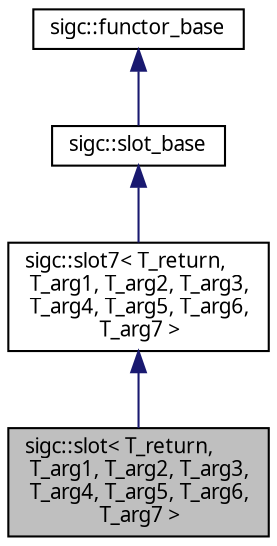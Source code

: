 digraph "sigc::slot&lt; T_return, T_arg1, T_arg2, T_arg3, T_arg4, T_arg5, T_arg6, T_arg7 &gt;"
{
  edge [fontname="Sans",fontsize="10",labelfontname="Sans",labelfontsize="10"];
  node [fontname="Sans",fontsize="10",shape=record];
  Node1 [label="sigc::slot\< T_return,\l T_arg1, T_arg2, T_arg3,\l T_arg4, T_arg5, T_arg6,\l T_arg7 \>",height=0.2,width=0.4,color="black", fillcolor="grey75", style="filled" fontcolor="black"];
  Node2 -> Node1 [dir="back",color="midnightblue",fontsize="10",style="solid",fontname="Sans"];
  Node2 [label="sigc::slot7\< T_return,\l T_arg1, T_arg2, T_arg3,\l T_arg4, T_arg5, T_arg6,\l T_arg7 \>",height=0.2,width=0.4,color="black", fillcolor="white", style="filled",URL="$classsigc_1_1slot7.html",tooltip="Converts an arbitrary functor to a unified type which is opaque."];
  Node3 -> Node2 [dir="back",color="midnightblue",fontsize="10",style="solid",fontname="Sans"];
  Node3 [label="sigc::slot_base",height=0.2,width=0.4,color="black", fillcolor="white", style="filled",URL="$classsigc_1_1slot__base.html",tooltip="Base type for slots."];
  Node4 -> Node3 [dir="back",color="midnightblue",fontsize="10",style="solid",fontname="Sans"];
  Node4 [label="sigc::functor_base",height=0.2,width=0.4,color="black", fillcolor="white", style="filled",URL="$structsigc_1_1functor__base.html",tooltip="A hint to the compiler."];
}
